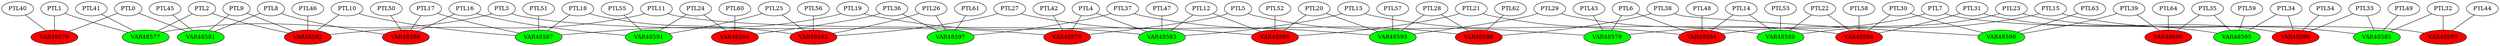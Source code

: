 graph model {
PTL0 -- VAR48576;

PTL0 -- VAR48581;

PTL1 -- VAR48576;

PTL1 -- VAR48577;

PTL2 -- VAR48577;

PTL2 -- VAR48582;

PTL3 -- VAR48577;

PTL3 -- VAR48578;

PTL4 -- VAR48578;

PTL4 -- VAR48583;

PTL5 -- VAR48578;

PTL5 -- VAR48579;

PTL6 -- VAR48579;

PTL6 -- VAR48584;

PTL7 -- VAR48579;

PTL7 -- VAR48580;

PTL8 -- VAR48581;

PTL8 -- VAR48586;

PTL9 -- VAR48581;

PTL9 -- VAR48582;

PTL10 -- VAR48582;

PTL10 -- VAR48587;

PTL11 -- VAR48582;

PTL11 -- VAR48583;

PTL12 -- VAR48583;

PTL12 -- VAR48588;

PTL13 -- VAR48583;

PTL13 -- VAR48584;

PTL14 -- VAR48584;

PTL14 -- VAR48589;

PTL15 -- VAR48584;

PTL15 -- VAR48585;

PTL16 -- VAR48586;

PTL16 -- VAR48591;

PTL17 -- VAR48586;

PTL17 -- VAR48587;

PTL18 -- VAR48587;

PTL18 -- VAR48592;

PTL19 -- VAR48587;

PTL19 -- VAR48588;

PTL20 -- VAR48588;

PTL20 -- VAR48593;

PTL21 -- VAR48588;

PTL21 -- VAR48589;

PTL22 -- VAR48589;

PTL22 -- VAR48594;

PTL23 -- VAR48589;

PTL23 -- VAR48590;

PTL24 -- VAR48591;

PTL24 -- VAR48596;

PTL25 -- VAR48591;

PTL25 -- VAR48592;

PTL26 -- VAR48592;

PTL26 -- VAR48597;

PTL27 -- VAR48592;

PTL27 -- VAR48593;

PTL28 -- VAR48593;

PTL28 -- VAR48598;

PTL29 -- VAR48593;

PTL29 -- VAR48594;

PTL30 -- VAR48594;

PTL30 -- VAR48599;

PTL31 -- VAR48594;

PTL31 -- VAR48595;

PTL32 -- VAR48580;

PTL32 -- VAR48585;

PTL33 -- VAR48585;

PTL33 -- VAR48590;

PTL34 -- VAR48590;

PTL34 -- VAR48595;

PTL35 -- VAR48595;

PTL35 -- VAR48600;

PTL36 -- VAR48596;

PTL36 -- VAR48597;

PTL37 -- VAR48597;

PTL37 -- VAR48598;

PTL38 -- VAR48598;

PTL38 -- VAR48599;

PTL39 -- VAR48599;

PTL39 -- VAR48600;

PTL40 -- VAR48576;

PTL41 -- VAR48577;

PTL42 -- VAR48578;

PTL43 -- VAR48579;

PTL44 -- VAR48580;

PTL45 -- VAR48581;

PTL46 -- VAR48582;

PTL47 -- VAR48583;

PTL48 -- VAR48584;

PTL49 -- VAR48585;

PTL50 -- VAR48586;

PTL51 -- VAR48587;

PTL52 -- VAR48588;

PTL53 -- VAR48589;

PTL54 -- VAR48590;

PTL55 -- VAR48591;

PTL56 -- VAR48592;

PTL57 -- VAR48593;

PTL58 -- VAR48594;

PTL59 -- VAR48595;

PTL60 -- VAR48596;

PTL61 -- VAR48597;

PTL62 -- VAR48598;

PTL63 -- VAR48599;

PTL64 -- VAR48600;

VAR48576 [style=filled fillcolor=red];
VAR48581 [style=filled fillcolor=green];
VAR48577 [style=filled fillcolor=green];
VAR48582 [style=filled fillcolor=red];
VAR48578 [style=filled fillcolor=red];
VAR48583 [style=filled fillcolor=green];
VAR48579 [style=filled fillcolor=green];
VAR48584 [style=filled fillcolor=red];
VAR48580 [style=filled fillcolor=red];
VAR48586 [style=filled fillcolor=red];
VAR48587 [style=filled fillcolor=green];
VAR48588 [style=filled fillcolor=red];
VAR48589 [style=filled fillcolor=green];
VAR48585 [style=filled fillcolor=green];
VAR48591 [style=filled fillcolor=green];
VAR48592 [style=filled fillcolor=red];
VAR48593 [style=filled fillcolor=green];
VAR48594 [style=filled fillcolor=red];
VAR48590 [style=filled fillcolor=red];
VAR48596 [style=filled fillcolor=red];
VAR48597 [style=filled fillcolor=green];
VAR48598 [style=filled fillcolor=red];
VAR48599 [style=filled fillcolor=green];
VAR48595 [style=filled fillcolor=green];
VAR48600 [style=filled fillcolor=red];
}
